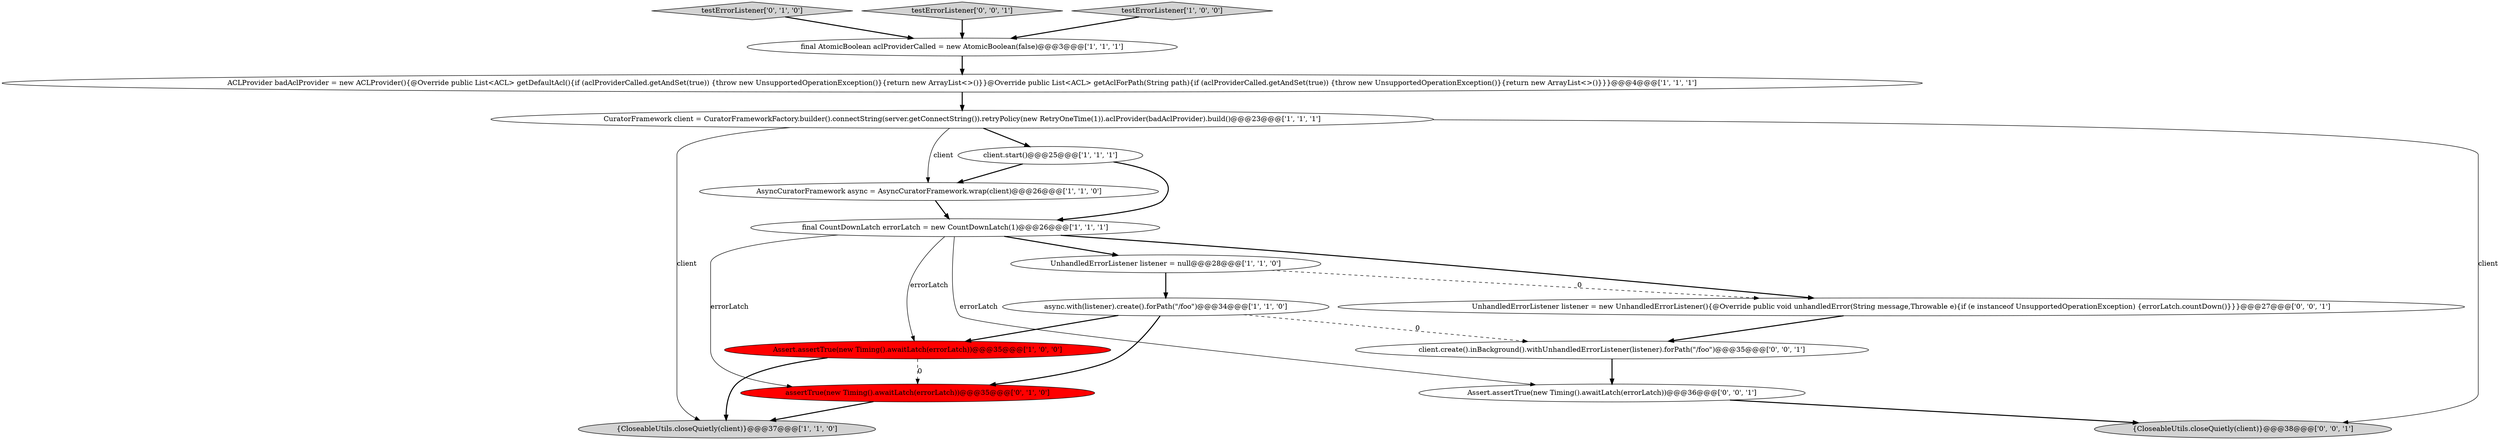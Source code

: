 digraph {
1 [style = filled, label = "ACLProvider badAclProvider = new ACLProvider(){@Override public List<ACL> getDefaultAcl(){if (aclProviderCalled.getAndSet(true)) {throw new UnsupportedOperationException()}{return new ArrayList<>()}}@Override public List<ACL> getAclForPath(String path){if (aclProviderCalled.getAndSet(true)) {throw new UnsupportedOperationException()}{return new ArrayList<>()}}}@@@4@@@['1', '1', '1']", fillcolor = white, shape = ellipse image = "AAA0AAABBB1BBB"];
0 [style = filled, label = "final AtomicBoolean aclProviderCalled = new AtomicBoolean(false)@@@3@@@['1', '1', '1']", fillcolor = white, shape = ellipse image = "AAA0AAABBB1BBB"];
7 [style = filled, label = "UnhandledErrorListener listener = null@@@28@@@['1', '1', '0']", fillcolor = white, shape = ellipse image = "AAA0AAABBB1BBB"];
16 [style = filled, label = "Assert.assertTrue(new Timing().awaitLatch(errorLatch))@@@36@@@['0', '0', '1']", fillcolor = white, shape = ellipse image = "AAA0AAABBB3BBB"];
11 [style = filled, label = "assertTrue(new Timing().awaitLatch(errorLatch))@@@35@@@['0', '1', '0']", fillcolor = red, shape = ellipse image = "AAA1AAABBB2BBB"];
12 [style = filled, label = "testErrorListener['0', '1', '0']", fillcolor = lightgray, shape = diamond image = "AAA0AAABBB2BBB"];
17 [style = filled, label = "testErrorListener['0', '0', '1']", fillcolor = lightgray, shape = diamond image = "AAA0AAABBB3BBB"];
3 [style = filled, label = "Assert.assertTrue(new Timing().awaitLatch(errorLatch))@@@35@@@['1', '0', '0']", fillcolor = red, shape = ellipse image = "AAA1AAABBB1BBB"];
9 [style = filled, label = "testErrorListener['1', '0', '0']", fillcolor = lightgray, shape = diamond image = "AAA0AAABBB1BBB"];
5 [style = filled, label = "CuratorFramework client = CuratorFrameworkFactory.builder().connectString(server.getConnectString()).retryPolicy(new RetryOneTime(1)).aclProvider(badAclProvider).build()@@@23@@@['1', '1', '1']", fillcolor = white, shape = ellipse image = "AAA0AAABBB1BBB"];
4 [style = filled, label = "async.with(listener).create().forPath(\"/foo\")@@@34@@@['1', '1', '0']", fillcolor = white, shape = ellipse image = "AAA0AAABBB1BBB"];
6 [style = filled, label = "final CountDownLatch errorLatch = new CountDownLatch(1)@@@26@@@['1', '1', '1']", fillcolor = white, shape = ellipse image = "AAA0AAABBB1BBB"];
8 [style = filled, label = "client.start()@@@25@@@['1', '1', '1']", fillcolor = white, shape = ellipse image = "AAA0AAABBB1BBB"];
10 [style = filled, label = "{CloseableUtils.closeQuietly(client)}@@@37@@@['1', '1', '0']", fillcolor = lightgray, shape = ellipse image = "AAA0AAABBB1BBB"];
15 [style = filled, label = "UnhandledErrorListener listener = new UnhandledErrorListener(){@Override public void unhandledError(String message,Throwable e){if (e instanceof UnsupportedOperationException) {errorLatch.countDown()}}}@@@27@@@['0', '0', '1']", fillcolor = white, shape = ellipse image = "AAA0AAABBB3BBB"];
13 [style = filled, label = "client.create().inBackground().withUnhandledErrorListener(listener).forPath(\"/foo\")@@@35@@@['0', '0', '1']", fillcolor = white, shape = ellipse image = "AAA0AAABBB3BBB"];
2 [style = filled, label = "AsyncCuratorFramework async = AsyncCuratorFramework.wrap(client)@@@26@@@['1', '1', '0']", fillcolor = white, shape = ellipse image = "AAA0AAABBB1BBB"];
14 [style = filled, label = "{CloseableUtils.closeQuietly(client)}@@@38@@@['0', '0', '1']", fillcolor = lightgray, shape = ellipse image = "AAA0AAABBB3BBB"];
1->5 [style = bold, label=""];
5->8 [style = bold, label=""];
4->3 [style = bold, label=""];
6->3 [style = solid, label="errorLatch"];
15->13 [style = bold, label=""];
9->0 [style = bold, label=""];
2->6 [style = bold, label=""];
5->2 [style = solid, label="client"];
8->6 [style = bold, label=""];
6->11 [style = solid, label="errorLatch"];
7->4 [style = bold, label=""];
5->10 [style = solid, label="client"];
12->0 [style = bold, label=""];
13->16 [style = bold, label=""];
6->15 [style = bold, label=""];
3->10 [style = bold, label=""];
17->0 [style = bold, label=""];
8->2 [style = bold, label=""];
11->10 [style = bold, label=""];
5->14 [style = solid, label="client"];
0->1 [style = bold, label=""];
7->15 [style = dashed, label="0"];
16->14 [style = bold, label=""];
3->11 [style = dashed, label="0"];
6->7 [style = bold, label=""];
4->11 [style = bold, label=""];
4->13 [style = dashed, label="0"];
6->16 [style = solid, label="errorLatch"];
}
